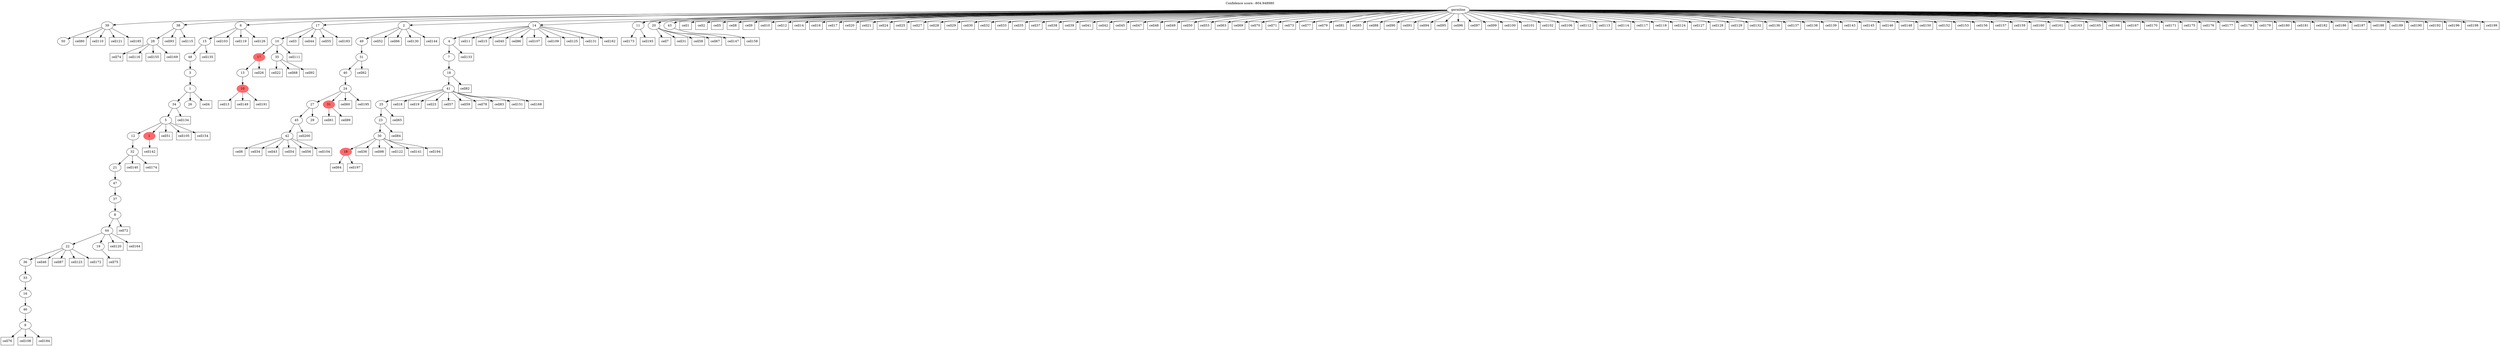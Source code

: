 digraph g {
	"54" -> "55";
	"55" [label="50"];
	"52" -> "53";
	"53" [label="28"];
	"45" -> "46";
	"46" [label="9"];
	"44" -> "45";
	"45" [label="46"];
	"43" -> "44";
	"44" [label="16"];
	"42" -> "43";
	"43" [label="33"];
	"41" -> "42";
	"42" [label="36"];
	"40" -> "41";
	"41" [label="22"];
	"40" -> "47";
	"47" [label="19"];
	"39" -> "40";
	"40" [label="44"];
	"38" -> "39";
	"39" [label="8"];
	"37" -> "38";
	"38" [label="37"];
	"36" -> "37";
	"37" [label="47"];
	"35" -> "36";
	"36" [label="21"];
	"34" -> "35";
	"35" [label="32"];
	"33" -> "34";
	"34" [label="12"];
	"33" -> "48";
	"48" [color=indianred1, style=filled, label="1"];
	"32" -> "33";
	"33" [label="5"];
	"31" -> "32";
	"32" [label="34"];
	"31" -> "49";
	"49" [label="26"];
	"30" -> "31";
	"31" [label="1"];
	"29" -> "30";
	"30" [label="3"];
	"28" -> "29";
	"29" [label="48"];
	"27" -> "28";
	"28" [label="15"];
	"24" -> "25";
	"25" [color=indianred1, style=filled, label="10"];
	"23" -> "24";
	"24" [label="13"];
	"22" -> "23";
	"23" [color=indianred1, style=filled, label="17"];
	"22" -> "26";
	"26" [label="35"];
	"21" -> "22";
	"22" [label="10"];
	"17" -> "18";
	"18" [label="42"];
	"16" -> "17";
	"17" [label="45"];
	"16" -> "19";
	"19" [label="29"];
	"15" -> "16";
	"16" [label="27"];
	"15" -> "20";
	"20" [color=indianred1, style=filled, label="31"];
	"14" -> "15";
	"15" [label="24"];
	"13" -> "14";
	"14" [label="40"];
	"12" -> "13";
	"13" [label="31"];
	"11" -> "12";
	"12" [label="49"];
	"8" -> "9";
	"9" [color=indianred1, style=filled, label="18"];
	"7" -> "8";
	"8" [label="30"];
	"6" -> "7";
	"7" [label="23"];
	"5" -> "6";
	"6" [label="25"];
	"4" -> "5";
	"5" [label="41"];
	"3" -> "4";
	"4" [label="18"];
	"2" -> "3";
	"3" [label="7"];
	"1" -> "2";
	"2" [label="4"];
	"0" -> "1";
	"1" [label="14"];
	"0" -> "10";
	"10" [label="11"];
	"0" -> "11";
	"11" [label="2"];
	"0" -> "21";
	"21" [label="17"];
	"0" -> "27";
	"27" [label="6"];
	"0" -> "50";
	"50" [label="20"];
	"0" -> "51";
	"51" [label="43"];
	"0" -> "52";
	"52" [label="38"];
	"0" -> "54";
	"54" [label="39"];
	"0" [label="germline"];
	"0" -> "cell1";
	"cell1" [shape=box];
	"0" -> "cell2";
	"cell2" [shape=box];
	"21" -> "cell3";
	"cell3" [shape=box];
	"31" -> "cell4";
	"cell4" [shape=box];
	"0" -> "cell5";
	"cell5" [shape=box];
	"18" -> "cell6";
	"cell6" [shape=box];
	"50" -> "cell7";
	"cell7" [shape=box];
	"0" -> "cell8";
	"cell8" [shape=box];
	"0" -> "cell9";
	"cell9" [shape=box];
	"0" -> "cell10";
	"cell10" [shape=box];
	"1" -> "cell11";
	"cell11" [shape=box];
	"0" -> "cell12";
	"cell12" [shape=box];
	"25" -> "cell13";
	"cell13" [shape=box];
	"0" -> "cell14";
	"cell14" [shape=box];
	"1" -> "cell15";
	"cell15" [shape=box];
	"0" -> "cell16";
	"cell16" [shape=box];
	"0" -> "cell17";
	"cell17" [shape=box];
	"5" -> "cell18";
	"cell18" [shape=box];
	"5" -> "cell19";
	"cell19" [shape=box];
	"0" -> "cell20";
	"cell20" [shape=box];
	"0" -> "cell21";
	"cell21" [shape=box];
	"26" -> "cell22";
	"cell22" [shape=box];
	"5" -> "cell23";
	"cell23" [shape=box];
	"0" -> "cell24";
	"cell24" [shape=box];
	"0" -> "cell25";
	"cell25" [shape=box];
	"23" -> "cell26";
	"cell26" [shape=box];
	"0" -> "cell27";
	"cell27" [shape=box];
	"0" -> "cell28";
	"cell28" [shape=box];
	"0" -> "cell29";
	"cell29" [shape=box];
	"0" -> "cell30";
	"cell30" [shape=box];
	"50" -> "cell31";
	"cell31" [shape=box];
	"0" -> "cell32";
	"cell32" [shape=box];
	"0" -> "cell33";
	"cell33" [shape=box];
	"18" -> "cell34";
	"cell34" [shape=box];
	"0" -> "cell35";
	"cell35" [shape=box];
	"8" -> "cell36";
	"cell36" [shape=box];
	"0" -> "cell37";
	"cell37" [shape=box];
	"0" -> "cell38";
	"cell38" [shape=box];
	"0" -> "cell39";
	"cell39" [shape=box];
	"1" -> "cell40";
	"cell40" [shape=box];
	"0" -> "cell41";
	"cell41" [shape=box];
	"0" -> "cell42";
	"cell42" [shape=box];
	"18" -> "cell43";
	"cell43" [shape=box];
	"21" -> "cell44";
	"cell44" [shape=box];
	"0" -> "cell45";
	"cell45" [shape=box];
	"41" -> "cell46";
	"cell46" [shape=box];
	"0" -> "cell47";
	"cell47" [shape=box];
	"0" -> "cell48";
	"cell48" [shape=box];
	"0" -> "cell49";
	"cell49" [shape=box];
	"0" -> "cell50";
	"cell50" [shape=box];
	"33" -> "cell51";
	"cell51" [shape=box];
	"11" -> "cell52";
	"cell52" [shape=box];
	"0" -> "cell53";
	"cell53" [shape=box];
	"18" -> "cell54";
	"cell54" [shape=box];
	"21" -> "cell55";
	"cell55" [shape=box];
	"18" -> "cell56";
	"cell56" [shape=box];
	"5" -> "cell57";
	"cell57" [shape=box];
	"50" -> "cell58";
	"cell58" [shape=box];
	"5" -> "cell59";
	"cell59" [shape=box];
	"15" -> "cell60";
	"cell60" [shape=box];
	"20" -> "cell61";
	"cell61" [shape=box];
	"13" -> "cell62";
	"cell62" [shape=box];
	"0" -> "cell63";
	"cell63" [shape=box];
	"9" -> "cell64";
	"cell64" [shape=box];
	"6" -> "cell65";
	"cell65" [shape=box];
	"11" -> "cell66";
	"cell66" [shape=box];
	"50" -> "cell67";
	"cell67" [shape=box];
	"26" -> "cell68";
	"cell68" [shape=box];
	"0" -> "cell69";
	"cell69" [shape=box];
	"0" -> "cell70";
	"cell70" [shape=box];
	"0" -> "cell71";
	"cell71" [shape=box];
	"39" -> "cell72";
	"cell72" [shape=box];
	"0" -> "cell73";
	"cell73" [shape=box];
	"53" -> "cell74";
	"cell74" [shape=box];
	"47" -> "cell75";
	"cell75" [shape=box];
	"46" -> "cell76";
	"cell76" [shape=box];
	"0" -> "cell77";
	"cell77" [shape=box];
	"5" -> "cell78";
	"cell78" [shape=box];
	"0" -> "cell79";
	"cell79" [shape=box];
	"54" -> "cell80";
	"cell80" [shape=box];
	"0" -> "cell81";
	"cell81" [shape=box];
	"4" -> "cell82";
	"cell82" [shape=box];
	"5" -> "cell83";
	"cell83" [shape=box];
	"7" -> "cell84";
	"cell84" [shape=box];
	"0" -> "cell85";
	"cell85" [shape=box];
	"1" -> "cell86";
	"cell86" [shape=box];
	"41" -> "cell87";
	"cell87" [shape=box];
	"0" -> "cell88";
	"cell88" [shape=box];
	"20" -> "cell89";
	"cell89" [shape=box];
	"0" -> "cell90";
	"cell90" [shape=box];
	"0" -> "cell91";
	"cell91" [shape=box];
	"26" -> "cell92";
	"cell92" [shape=box];
	"52" -> "cell93";
	"cell93" [shape=box];
	"0" -> "cell94";
	"cell94" [shape=box];
	"0" -> "cell95";
	"cell95" [shape=box];
	"0" -> "cell96";
	"cell96" [shape=box];
	"0" -> "cell97";
	"cell97" [shape=box];
	"8" -> "cell98";
	"cell98" [shape=box];
	"0" -> "cell99";
	"cell99" [shape=box];
	"0" -> "cell100";
	"cell100" [shape=box];
	"0" -> "cell101";
	"cell101" [shape=box];
	"0" -> "cell102";
	"cell102" [shape=box];
	"27" -> "cell103";
	"cell103" [shape=box];
	"18" -> "cell104";
	"cell104" [shape=box];
	"33" -> "cell105";
	"cell105" [shape=box];
	"0" -> "cell106";
	"cell106" [shape=box];
	"1" -> "cell107";
	"cell107" [shape=box];
	"46" -> "cell108";
	"cell108" [shape=box];
	"1" -> "cell109";
	"cell109" [shape=box];
	"54" -> "cell110";
	"cell110" [shape=box];
	"22" -> "cell111";
	"cell111" [shape=box];
	"0" -> "cell112";
	"cell112" [shape=box];
	"0" -> "cell113";
	"cell113" [shape=box];
	"0" -> "cell114";
	"cell114" [shape=box];
	"52" -> "cell115";
	"cell115" [shape=box];
	"53" -> "cell116";
	"cell116" [shape=box];
	"0" -> "cell117";
	"cell117" [shape=box];
	"0" -> "cell118";
	"cell118" [shape=box];
	"27" -> "cell119";
	"cell119" [shape=box];
	"40" -> "cell120";
	"cell120" [shape=box];
	"54" -> "cell121";
	"cell121" [shape=box];
	"8" -> "cell122";
	"cell122" [shape=box];
	"41" -> "cell123";
	"cell123" [shape=box];
	"0" -> "cell124";
	"cell124" [shape=box];
	"1" -> "cell125";
	"cell125" [shape=box];
	"27" -> "cell126";
	"cell126" [shape=box];
	"0" -> "cell127";
	"cell127" [shape=box];
	"0" -> "cell128";
	"cell128" [shape=box];
	"0" -> "cell129";
	"cell129" [shape=box];
	"11" -> "cell130";
	"cell130" [shape=box];
	"1" -> "cell131";
	"cell131" [shape=box];
	"0" -> "cell132";
	"cell132" [shape=box];
	"2" -> "cell133";
	"cell133" [shape=box];
	"32" -> "cell134";
	"cell134" [shape=box];
	"28" -> "cell135";
	"cell135" [shape=box];
	"0" -> "cell136";
	"cell136" [shape=box];
	"0" -> "cell137";
	"cell137" [shape=box];
	"0" -> "cell138";
	"cell138" [shape=box];
	"0" -> "cell139";
	"cell139" [shape=box];
	"35" -> "cell140";
	"cell140" [shape=box];
	"8" -> "cell141";
	"cell141" [shape=box];
	"48" -> "cell142";
	"cell142" [shape=box];
	"0" -> "cell143";
	"cell143" [shape=box];
	"11" -> "cell144";
	"cell144" [shape=box];
	"0" -> "cell145";
	"cell145" [shape=box];
	"0" -> "cell146";
	"cell146" [shape=box];
	"50" -> "cell147";
	"cell147" [shape=box];
	"0" -> "cell148";
	"cell148" [shape=box];
	"25" -> "cell149";
	"cell149" [shape=box];
	"0" -> "cell150";
	"cell150" [shape=box];
	"5" -> "cell151";
	"cell151" [shape=box];
	"0" -> "cell152";
	"cell152" [shape=box];
	"0" -> "cell153";
	"cell153" [shape=box];
	"33" -> "cell154";
	"cell154" [shape=box];
	"53" -> "cell155";
	"cell155" [shape=box];
	"0" -> "cell156";
	"cell156" [shape=box];
	"0" -> "cell157";
	"cell157" [shape=box];
	"51" -> "cell158";
	"cell158" [shape=box];
	"0" -> "cell159";
	"cell159" [shape=box];
	"0" -> "cell160";
	"cell160" [shape=box];
	"0" -> "cell161";
	"cell161" [shape=box];
	"1" -> "cell162";
	"cell162" [shape=box];
	"0" -> "cell163";
	"cell163" [shape=box];
	"40" -> "cell164";
	"cell164" [shape=box];
	"0" -> "cell165";
	"cell165" [shape=box];
	"0" -> "cell166";
	"cell166" [shape=box];
	"0" -> "cell167";
	"cell167" [shape=box];
	"5" -> "cell168";
	"cell168" [shape=box];
	"53" -> "cell169";
	"cell169" [shape=box];
	"0" -> "cell170";
	"cell170" [shape=box];
	"0" -> "cell171";
	"cell171" [shape=box];
	"41" -> "cell172";
	"cell172" [shape=box];
	"10" -> "cell173";
	"cell173" [shape=box];
	"35" -> "cell174";
	"cell174" [shape=box];
	"0" -> "cell175";
	"cell175" [shape=box];
	"0" -> "cell176";
	"cell176" [shape=box];
	"0" -> "cell177";
	"cell177" [shape=box];
	"0" -> "cell178";
	"cell178" [shape=box];
	"0" -> "cell179";
	"cell179" [shape=box];
	"0" -> "cell180";
	"cell180" [shape=box];
	"0" -> "cell181";
	"cell181" [shape=box];
	"0" -> "cell182";
	"cell182" [shape=box];
	"21" -> "cell183";
	"cell183" [shape=box];
	"46" -> "cell184";
	"cell184" [shape=box];
	"54" -> "cell185";
	"cell185" [shape=box];
	"0" -> "cell186";
	"cell186" [shape=box];
	"0" -> "cell187";
	"cell187" [shape=box];
	"0" -> "cell188";
	"cell188" [shape=box];
	"0" -> "cell189";
	"cell189" [shape=box];
	"0" -> "cell190";
	"cell190" [shape=box];
	"25" -> "cell191";
	"cell191" [shape=box];
	"0" -> "cell192";
	"cell192" [shape=box];
	"10" -> "cell193";
	"cell193" [shape=box];
	"8" -> "cell194";
	"cell194" [shape=box];
	"15" -> "cell195";
	"cell195" [shape=box];
	"0" -> "cell196";
	"cell196" [shape=box];
	"9" -> "cell197";
	"cell197" [shape=box];
	"0" -> "cell198";
	"cell198" [shape=box];
	"0" -> "cell199";
	"cell199" [shape=box];
	"17" -> "cell200";
	"cell200" [shape=box];
	labelloc="t";
	label="Confidence score: -804.948980";
}
